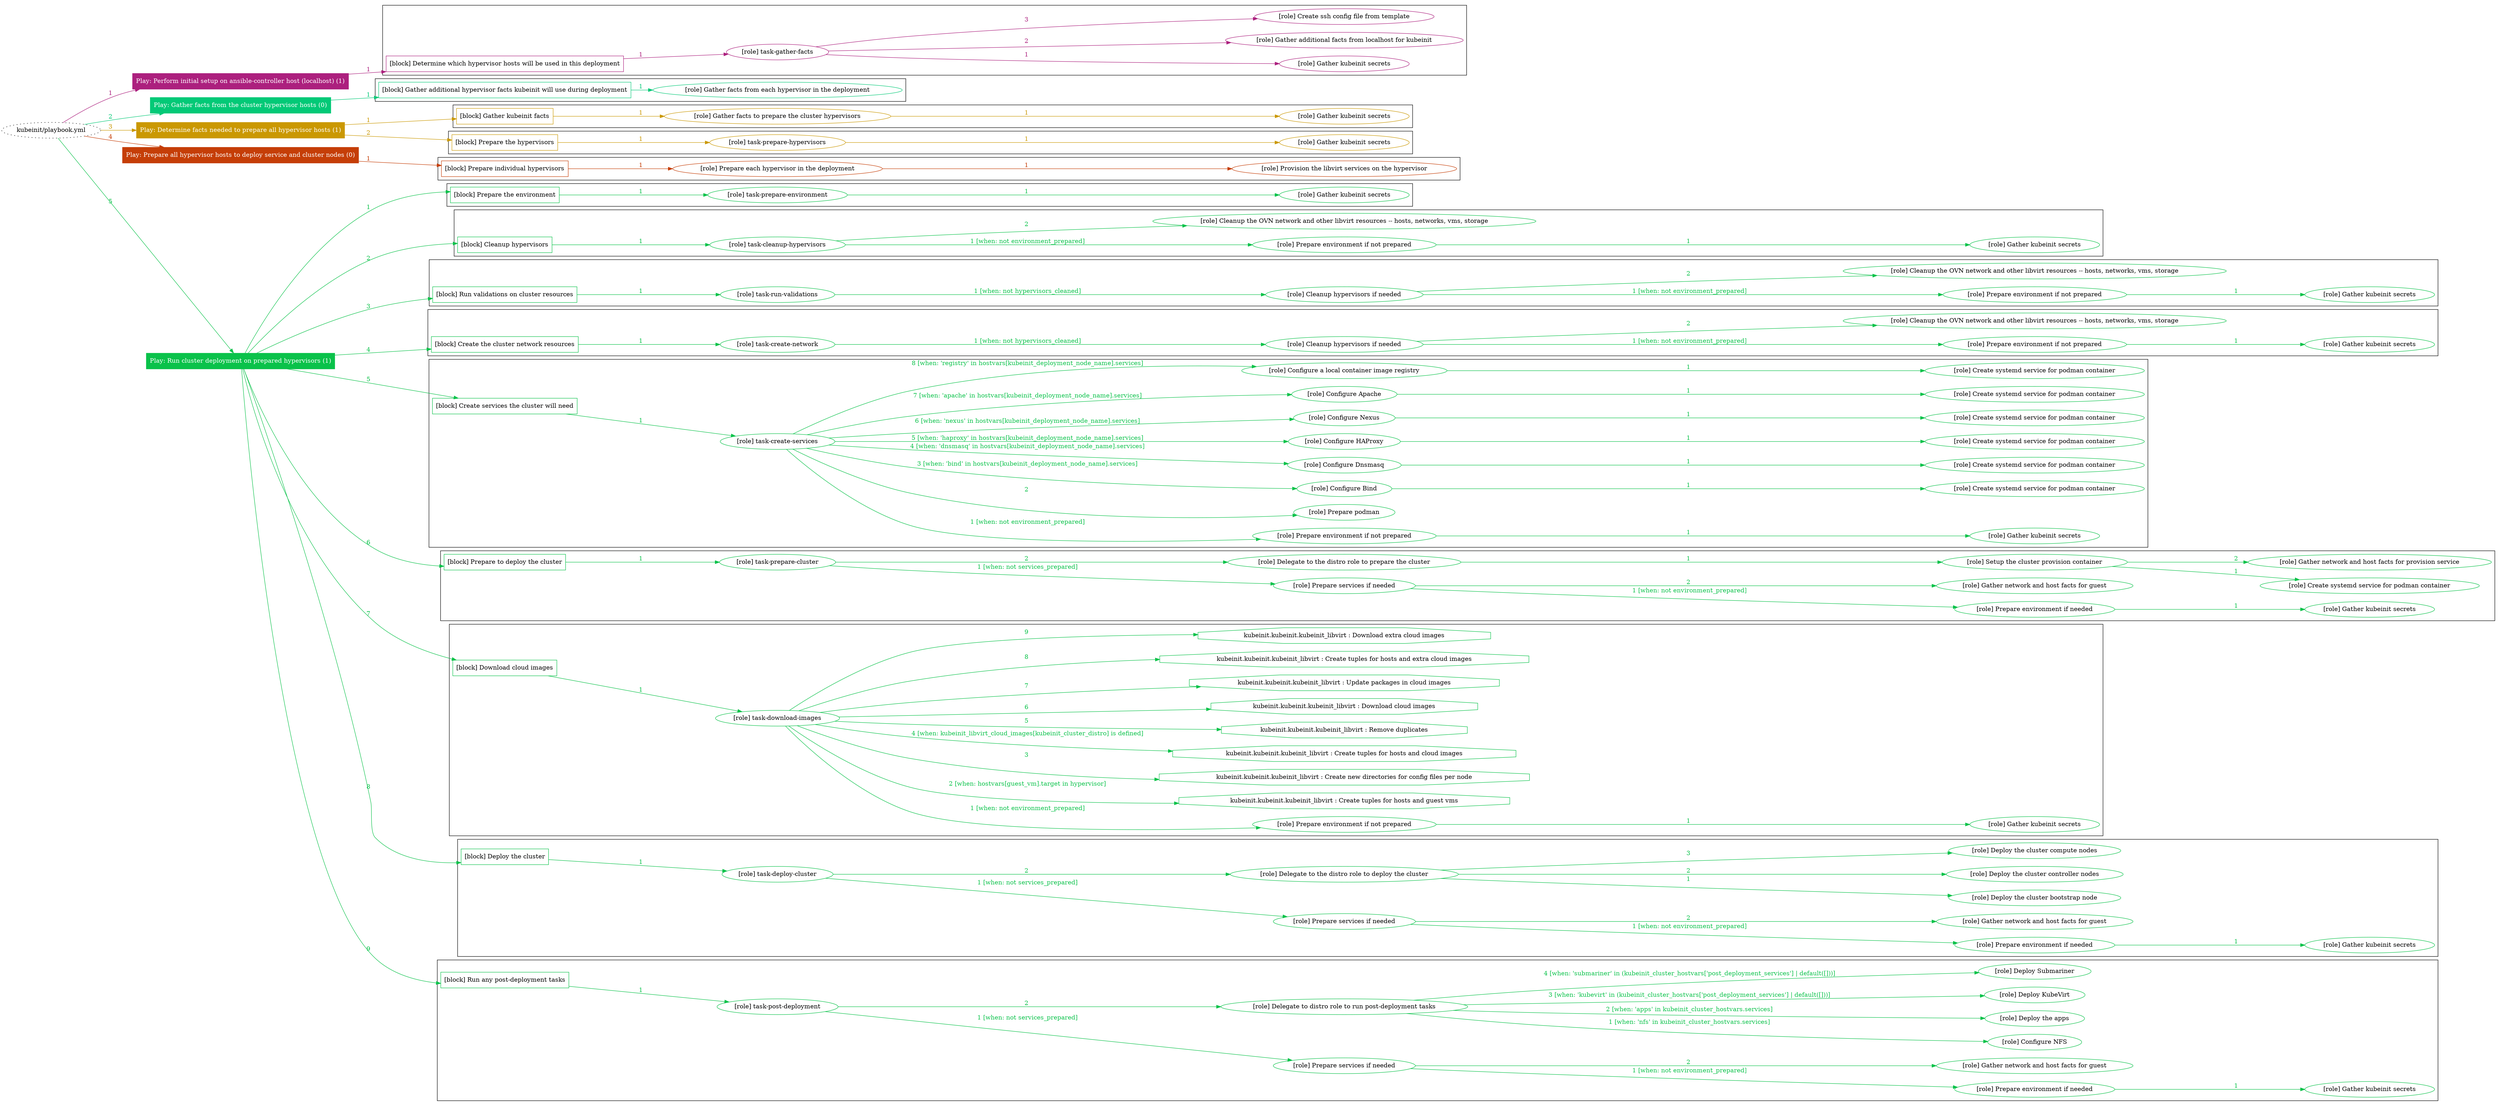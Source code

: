 digraph {
	graph [concentrate=true ordering=in rankdir=LR ratio=fill]
	edge [esep=5 sep=10]
	"kubeinit/playbook.yml" [URL="/home/runner/work/kubeinit/kubeinit/kubeinit/playbook.yml" id=playbook_42f712af style=dotted]
	"kubeinit/playbook.yml" -> play_21c0dd18 [label="1 " color="#ac207e" fontcolor="#ac207e" id=edge_759562ba labeltooltip="1 " tooltip="1 "]
	subgraph "Play: Perform initial setup on ansible-controller host (localhost) (1)" {
		play_21c0dd18 [label="Play: Perform initial setup on ansible-controller host (localhost) (1)" URL="/home/runner/work/kubeinit/kubeinit/kubeinit/playbook.yml" color="#ac207e" fontcolor="#ffffff" id=play_21c0dd18 shape=box style=filled tooltip=localhost]
		play_21c0dd18 -> block_4853e488 [label=1 color="#ac207e" fontcolor="#ac207e" id=edge_db858b7f labeltooltip=1 tooltip=1]
		subgraph cluster_block_4853e488 {
			block_4853e488 [label="[block] Determine which hypervisor hosts will be used in this deployment" URL="/home/runner/work/kubeinit/kubeinit/kubeinit/playbook.yml" color="#ac207e" id=block_4853e488 labeltooltip="Determine which hypervisor hosts will be used in this deployment" shape=box tooltip="Determine which hypervisor hosts will be used in this deployment"]
			block_4853e488 -> role_fa1b3f2d [label="1 " color="#ac207e" fontcolor="#ac207e" id=edge_349b005d labeltooltip="1 " tooltip="1 "]
			subgraph "task-gather-facts" {
				role_fa1b3f2d [label="[role] task-gather-facts" URL="/home/runner/work/kubeinit/kubeinit/kubeinit/playbook.yml" color="#ac207e" id=role_fa1b3f2d tooltip="task-gather-facts"]
				role_fa1b3f2d -> role_829e3603 [label="1 " color="#ac207e" fontcolor="#ac207e" id=edge_17b201d5 labeltooltip="1 " tooltip="1 "]
				subgraph "Gather kubeinit secrets" {
					role_829e3603 [label="[role] Gather kubeinit secrets" URL="/home/runner/.ansible/collections/ansible_collections/kubeinit/kubeinit/roles/kubeinit_prepare/tasks/build_hypervisors_group.yml" color="#ac207e" id=role_829e3603 tooltip="Gather kubeinit secrets"]
				}
				role_fa1b3f2d -> role_12471e79 [label="2 " color="#ac207e" fontcolor="#ac207e" id=edge_9171d8f9 labeltooltip="2 " tooltip="2 "]
				subgraph "Gather additional facts from localhost for kubeinit" {
					role_12471e79 [label="[role] Gather additional facts from localhost for kubeinit" URL="/home/runner/.ansible/collections/ansible_collections/kubeinit/kubeinit/roles/kubeinit_prepare/tasks/build_hypervisors_group.yml" color="#ac207e" id=role_12471e79 tooltip="Gather additional facts from localhost for kubeinit"]
				}
				role_fa1b3f2d -> role_99385780 [label="3 " color="#ac207e" fontcolor="#ac207e" id=edge_91d411a2 labeltooltip="3 " tooltip="3 "]
				subgraph "Create ssh config file from template" {
					role_99385780 [label="[role] Create ssh config file from template" URL="/home/runner/.ansible/collections/ansible_collections/kubeinit/kubeinit/roles/kubeinit_prepare/tasks/build_hypervisors_group.yml" color="#ac207e" id=role_99385780 tooltip="Create ssh config file from template"]
				}
			}
		}
	}
	"kubeinit/playbook.yml" -> play_824d6d95 [label="2 " color="#03c977" fontcolor="#03c977" id=edge_46677733 labeltooltip="2 " tooltip="2 "]
	subgraph "Play: Gather facts from the cluster hypervisor hosts (0)" {
		play_824d6d95 [label="Play: Gather facts from the cluster hypervisor hosts (0)" URL="/home/runner/work/kubeinit/kubeinit/kubeinit/playbook.yml" color="#03c977" fontcolor="#ffffff" id=play_824d6d95 shape=box style=filled tooltip="Play: Gather facts from the cluster hypervisor hosts (0)"]
		play_824d6d95 -> block_1149d471 [label=1 color="#03c977" fontcolor="#03c977" id=edge_309e00f0 labeltooltip=1 tooltip=1]
		subgraph cluster_block_1149d471 {
			block_1149d471 [label="[block] Gather additional hypervisor facts kubeinit will use during deployment" URL="/home/runner/work/kubeinit/kubeinit/kubeinit/playbook.yml" color="#03c977" id=block_1149d471 labeltooltip="Gather additional hypervisor facts kubeinit will use during deployment" shape=box tooltip="Gather additional hypervisor facts kubeinit will use during deployment"]
			block_1149d471 -> role_0ad140b2 [label="1 " color="#03c977" fontcolor="#03c977" id=edge_ab6d9d2c labeltooltip="1 " tooltip="1 "]
			subgraph "Gather facts from each hypervisor in the deployment" {
				role_0ad140b2 [label="[role] Gather facts from each hypervisor in the deployment" URL="/home/runner/work/kubeinit/kubeinit/kubeinit/playbook.yml" color="#03c977" id=role_0ad140b2 tooltip="Gather facts from each hypervisor in the deployment"]
			}
		}
	}
	"kubeinit/playbook.yml" -> play_c83640c8 [label="3 " color="#ca9802" fontcolor="#ca9802" id=edge_9ad9d097 labeltooltip="3 " tooltip="3 "]
	subgraph "Play: Determine facts needed to prepare all hypervisor hosts (1)" {
		play_c83640c8 [label="Play: Determine facts needed to prepare all hypervisor hosts (1)" URL="/home/runner/work/kubeinit/kubeinit/kubeinit/playbook.yml" color="#ca9802" fontcolor="#ffffff" id=play_c83640c8 shape=box style=filled tooltip=localhost]
		play_c83640c8 -> block_db632a43 [label=1 color="#ca9802" fontcolor="#ca9802" id=edge_f6a4b1ec labeltooltip=1 tooltip=1]
		subgraph cluster_block_db632a43 {
			block_db632a43 [label="[block] Gather kubeinit facts" URL="/home/runner/work/kubeinit/kubeinit/kubeinit/playbook.yml" color="#ca9802" id=block_db632a43 labeltooltip="Gather kubeinit facts" shape=box tooltip="Gather kubeinit facts"]
			block_db632a43 -> role_44676394 [label="1 " color="#ca9802" fontcolor="#ca9802" id=edge_4072bc8a labeltooltip="1 " tooltip="1 "]
			subgraph "Gather facts to prepare the cluster hypervisors" {
				role_44676394 [label="[role] Gather facts to prepare the cluster hypervisors" URL="/home/runner/work/kubeinit/kubeinit/kubeinit/playbook.yml" color="#ca9802" id=role_44676394 tooltip="Gather facts to prepare the cluster hypervisors"]
				role_44676394 -> role_8ccc47b4 [label="1 " color="#ca9802" fontcolor="#ca9802" id=edge_7c94b388 labeltooltip="1 " tooltip="1 "]
				subgraph "Gather kubeinit secrets" {
					role_8ccc47b4 [label="[role] Gather kubeinit secrets" URL="/home/runner/.ansible/collections/ansible_collections/kubeinit/kubeinit/roles/kubeinit_prepare/tasks/gather_kubeinit_facts.yml" color="#ca9802" id=role_8ccc47b4 tooltip="Gather kubeinit secrets"]
				}
			}
		}
		play_c83640c8 -> block_ff77b215 [label=2 color="#ca9802" fontcolor="#ca9802" id=edge_a2482bb4 labeltooltip=2 tooltip=2]
		subgraph cluster_block_ff77b215 {
			block_ff77b215 [label="[block] Prepare the hypervisors" URL="/home/runner/work/kubeinit/kubeinit/kubeinit/playbook.yml" color="#ca9802" id=block_ff77b215 labeltooltip="Prepare the hypervisors" shape=box tooltip="Prepare the hypervisors"]
			block_ff77b215 -> role_db64119c [label="1 " color="#ca9802" fontcolor="#ca9802" id=edge_c4915cbe labeltooltip="1 " tooltip="1 "]
			subgraph "task-prepare-hypervisors" {
				role_db64119c [label="[role] task-prepare-hypervisors" URL="/home/runner/work/kubeinit/kubeinit/kubeinit/playbook.yml" color="#ca9802" id=role_db64119c tooltip="task-prepare-hypervisors"]
				role_db64119c -> role_f5241168 [label="1 " color="#ca9802" fontcolor="#ca9802" id=edge_5d423db7 labeltooltip="1 " tooltip="1 "]
				subgraph "Gather kubeinit secrets" {
					role_f5241168 [label="[role] Gather kubeinit secrets" URL="/home/runner/.ansible/collections/ansible_collections/kubeinit/kubeinit/roles/kubeinit_prepare/tasks/gather_kubeinit_facts.yml" color="#ca9802" id=role_f5241168 tooltip="Gather kubeinit secrets"]
				}
			}
		}
	}
	"kubeinit/playbook.yml" -> play_72aa46c8 [label="4 " color="#c53e07" fontcolor="#c53e07" id=edge_e892a4b6 labeltooltip="4 " tooltip="4 "]
	subgraph "Play: Prepare all hypervisor hosts to deploy service and cluster nodes (0)" {
		play_72aa46c8 [label="Play: Prepare all hypervisor hosts to deploy service and cluster nodes (0)" URL="/home/runner/work/kubeinit/kubeinit/kubeinit/playbook.yml" color="#c53e07" fontcolor="#ffffff" id=play_72aa46c8 shape=box style=filled tooltip="Play: Prepare all hypervisor hosts to deploy service and cluster nodes (0)"]
		play_72aa46c8 -> block_8c5163f9 [label=1 color="#c53e07" fontcolor="#c53e07" id=edge_a622d081 labeltooltip=1 tooltip=1]
		subgraph cluster_block_8c5163f9 {
			block_8c5163f9 [label="[block] Prepare individual hypervisors" URL="/home/runner/work/kubeinit/kubeinit/kubeinit/playbook.yml" color="#c53e07" id=block_8c5163f9 labeltooltip="Prepare individual hypervisors" shape=box tooltip="Prepare individual hypervisors"]
			block_8c5163f9 -> role_8b414b7b [label="1 " color="#c53e07" fontcolor="#c53e07" id=edge_1e972c34 labeltooltip="1 " tooltip="1 "]
			subgraph "Prepare each hypervisor in the deployment" {
				role_8b414b7b [label="[role] Prepare each hypervisor in the deployment" URL="/home/runner/work/kubeinit/kubeinit/kubeinit/playbook.yml" color="#c53e07" id=role_8b414b7b tooltip="Prepare each hypervisor in the deployment"]
				role_8b414b7b -> role_8afb2c53 [label="1 " color="#c53e07" fontcolor="#c53e07" id=edge_675f1b12 labeltooltip="1 " tooltip="1 "]
				subgraph "Provision the libvirt services on the hypervisor" {
					role_8afb2c53 [label="[role] Provision the libvirt services on the hypervisor" URL="/home/runner/.ansible/collections/ansible_collections/kubeinit/kubeinit/roles/kubeinit_prepare/tasks/prepare_hypervisor.yml" color="#c53e07" id=role_8afb2c53 tooltip="Provision the libvirt services on the hypervisor"]
				}
			}
		}
	}
	"kubeinit/playbook.yml" -> play_5ff2d750 [label="5 " color="#0ac24a" fontcolor="#0ac24a" id=edge_808a8661 labeltooltip="5 " tooltip="5 "]
	subgraph "Play: Run cluster deployment on prepared hypervisors (1)" {
		play_5ff2d750 [label="Play: Run cluster deployment on prepared hypervisors (1)" URL="/home/runner/work/kubeinit/kubeinit/kubeinit/playbook.yml" color="#0ac24a" fontcolor="#ffffff" id=play_5ff2d750 shape=box style=filled tooltip=localhost]
		play_5ff2d750 -> block_d38d2100 [label=1 color="#0ac24a" fontcolor="#0ac24a" id=edge_1cc95e9b labeltooltip=1 tooltip=1]
		subgraph cluster_block_d38d2100 {
			block_d38d2100 [label="[block] Prepare the environment" URL="/home/runner/work/kubeinit/kubeinit/kubeinit/playbook.yml" color="#0ac24a" id=block_d38d2100 labeltooltip="Prepare the environment" shape=box tooltip="Prepare the environment"]
			block_d38d2100 -> role_7bc8d82c [label="1 " color="#0ac24a" fontcolor="#0ac24a" id=edge_60848f92 labeltooltip="1 " tooltip="1 "]
			subgraph "task-prepare-environment" {
				role_7bc8d82c [label="[role] task-prepare-environment" URL="/home/runner/work/kubeinit/kubeinit/kubeinit/playbook.yml" color="#0ac24a" id=role_7bc8d82c tooltip="task-prepare-environment"]
				role_7bc8d82c -> role_99f03cc8 [label="1 " color="#0ac24a" fontcolor="#0ac24a" id=edge_ca6d8381 labeltooltip="1 " tooltip="1 "]
				subgraph "Gather kubeinit secrets" {
					role_99f03cc8 [label="[role] Gather kubeinit secrets" URL="/home/runner/.ansible/collections/ansible_collections/kubeinit/kubeinit/roles/kubeinit_prepare/tasks/gather_kubeinit_facts.yml" color="#0ac24a" id=role_99f03cc8 tooltip="Gather kubeinit secrets"]
				}
			}
		}
		play_5ff2d750 -> block_809cbd9f [label=2 color="#0ac24a" fontcolor="#0ac24a" id=edge_88d0941a labeltooltip=2 tooltip=2]
		subgraph cluster_block_809cbd9f {
			block_809cbd9f [label="[block] Cleanup hypervisors" URL="/home/runner/work/kubeinit/kubeinit/kubeinit/playbook.yml" color="#0ac24a" id=block_809cbd9f labeltooltip="Cleanup hypervisors" shape=box tooltip="Cleanup hypervisors"]
			block_809cbd9f -> role_0018d057 [label="1 " color="#0ac24a" fontcolor="#0ac24a" id=edge_f305513e labeltooltip="1 " tooltip="1 "]
			subgraph "task-cleanup-hypervisors" {
				role_0018d057 [label="[role] task-cleanup-hypervisors" URL="/home/runner/work/kubeinit/kubeinit/kubeinit/playbook.yml" color="#0ac24a" id=role_0018d057 tooltip="task-cleanup-hypervisors"]
				role_0018d057 -> role_ce1de1f1 [label="1 [when: not environment_prepared]" color="#0ac24a" fontcolor="#0ac24a" id=edge_42f2a368 labeltooltip="1 [when: not environment_prepared]" tooltip="1 [when: not environment_prepared]"]
				subgraph "Prepare environment if not prepared" {
					role_ce1de1f1 [label="[role] Prepare environment if not prepared" URL="/home/runner/.ansible/collections/ansible_collections/kubeinit/kubeinit/roles/kubeinit_prepare/tasks/cleanup_hypervisors.yml" color="#0ac24a" id=role_ce1de1f1 tooltip="Prepare environment if not prepared"]
					role_ce1de1f1 -> role_387714c1 [label="1 " color="#0ac24a" fontcolor="#0ac24a" id=edge_f625aba3 labeltooltip="1 " tooltip="1 "]
					subgraph "Gather kubeinit secrets" {
						role_387714c1 [label="[role] Gather kubeinit secrets" URL="/home/runner/.ansible/collections/ansible_collections/kubeinit/kubeinit/roles/kubeinit_prepare/tasks/gather_kubeinit_facts.yml" color="#0ac24a" id=role_387714c1 tooltip="Gather kubeinit secrets"]
					}
				}
				role_0018d057 -> role_dbd60be4 [label="2 " color="#0ac24a" fontcolor="#0ac24a" id=edge_a631e19f labeltooltip="2 " tooltip="2 "]
				subgraph "Cleanup the OVN network and other libvirt resources -- hosts, networks, vms, storage" {
					role_dbd60be4 [label="[role] Cleanup the OVN network and other libvirt resources -- hosts, networks, vms, storage" URL="/home/runner/.ansible/collections/ansible_collections/kubeinit/kubeinit/roles/kubeinit_prepare/tasks/cleanup_hypervisors.yml" color="#0ac24a" id=role_dbd60be4 tooltip="Cleanup the OVN network and other libvirt resources -- hosts, networks, vms, storage"]
				}
			}
		}
		play_5ff2d750 -> block_c297a7c9 [label=3 color="#0ac24a" fontcolor="#0ac24a" id=edge_f4d7f605 labeltooltip=3 tooltip=3]
		subgraph cluster_block_c297a7c9 {
			block_c297a7c9 [label="[block] Run validations on cluster resources" URL="/home/runner/work/kubeinit/kubeinit/kubeinit/playbook.yml" color="#0ac24a" id=block_c297a7c9 labeltooltip="Run validations on cluster resources" shape=box tooltip="Run validations on cluster resources"]
			block_c297a7c9 -> role_67bb4da7 [label="1 " color="#0ac24a" fontcolor="#0ac24a" id=edge_7d5885fe labeltooltip="1 " tooltip="1 "]
			subgraph "task-run-validations" {
				role_67bb4da7 [label="[role] task-run-validations" URL="/home/runner/work/kubeinit/kubeinit/kubeinit/playbook.yml" color="#0ac24a" id=role_67bb4da7 tooltip="task-run-validations"]
				role_67bb4da7 -> role_68645c6c [label="1 [when: not hypervisors_cleaned]" color="#0ac24a" fontcolor="#0ac24a" id=edge_68e50823 labeltooltip="1 [when: not hypervisors_cleaned]" tooltip="1 [when: not hypervisors_cleaned]"]
				subgraph "Cleanup hypervisors if needed" {
					role_68645c6c [label="[role] Cleanup hypervisors if needed" URL="/home/runner/.ansible/collections/ansible_collections/kubeinit/kubeinit/roles/kubeinit_validations/tasks/main.yml" color="#0ac24a" id=role_68645c6c tooltip="Cleanup hypervisors if needed"]
					role_68645c6c -> role_5e3a32f1 [label="1 [when: not environment_prepared]" color="#0ac24a" fontcolor="#0ac24a" id=edge_103eb7ac labeltooltip="1 [when: not environment_prepared]" tooltip="1 [when: not environment_prepared]"]
					subgraph "Prepare environment if not prepared" {
						role_5e3a32f1 [label="[role] Prepare environment if not prepared" URL="/home/runner/.ansible/collections/ansible_collections/kubeinit/kubeinit/roles/kubeinit_prepare/tasks/cleanup_hypervisors.yml" color="#0ac24a" id=role_5e3a32f1 tooltip="Prepare environment if not prepared"]
						role_5e3a32f1 -> role_6ea600d8 [label="1 " color="#0ac24a" fontcolor="#0ac24a" id=edge_02396688 labeltooltip="1 " tooltip="1 "]
						subgraph "Gather kubeinit secrets" {
							role_6ea600d8 [label="[role] Gather kubeinit secrets" URL="/home/runner/.ansible/collections/ansible_collections/kubeinit/kubeinit/roles/kubeinit_prepare/tasks/gather_kubeinit_facts.yml" color="#0ac24a" id=role_6ea600d8 tooltip="Gather kubeinit secrets"]
						}
					}
					role_68645c6c -> role_eab553e6 [label="2 " color="#0ac24a" fontcolor="#0ac24a" id=edge_2d4be039 labeltooltip="2 " tooltip="2 "]
					subgraph "Cleanup the OVN network and other libvirt resources -- hosts, networks, vms, storage" {
						role_eab553e6 [label="[role] Cleanup the OVN network and other libvirt resources -- hosts, networks, vms, storage" URL="/home/runner/.ansible/collections/ansible_collections/kubeinit/kubeinit/roles/kubeinit_prepare/tasks/cleanup_hypervisors.yml" color="#0ac24a" id=role_eab553e6 tooltip="Cleanup the OVN network and other libvirt resources -- hosts, networks, vms, storage"]
					}
				}
			}
		}
		play_5ff2d750 -> block_eedb12d5 [label=4 color="#0ac24a" fontcolor="#0ac24a" id=edge_5c4d8a46 labeltooltip=4 tooltip=4]
		subgraph cluster_block_eedb12d5 {
			block_eedb12d5 [label="[block] Create the cluster network resources" URL="/home/runner/work/kubeinit/kubeinit/kubeinit/playbook.yml" color="#0ac24a" id=block_eedb12d5 labeltooltip="Create the cluster network resources" shape=box tooltip="Create the cluster network resources"]
			block_eedb12d5 -> role_bef23989 [label="1 " color="#0ac24a" fontcolor="#0ac24a" id=edge_316829b2 labeltooltip="1 " tooltip="1 "]
			subgraph "task-create-network" {
				role_bef23989 [label="[role] task-create-network" URL="/home/runner/work/kubeinit/kubeinit/kubeinit/playbook.yml" color="#0ac24a" id=role_bef23989 tooltip="task-create-network"]
				role_bef23989 -> role_fa9102e7 [label="1 [when: not hypervisors_cleaned]" color="#0ac24a" fontcolor="#0ac24a" id=edge_8e06e78e labeltooltip="1 [when: not hypervisors_cleaned]" tooltip="1 [when: not hypervisors_cleaned]"]
				subgraph "Cleanup hypervisors if needed" {
					role_fa9102e7 [label="[role] Cleanup hypervisors if needed" URL="/home/runner/.ansible/collections/ansible_collections/kubeinit/kubeinit/roles/kubeinit_libvirt/tasks/create_network.yml" color="#0ac24a" id=role_fa9102e7 tooltip="Cleanup hypervisors if needed"]
					role_fa9102e7 -> role_a496fafd [label="1 [when: not environment_prepared]" color="#0ac24a" fontcolor="#0ac24a" id=edge_f32620b1 labeltooltip="1 [when: not environment_prepared]" tooltip="1 [when: not environment_prepared]"]
					subgraph "Prepare environment if not prepared" {
						role_a496fafd [label="[role] Prepare environment if not prepared" URL="/home/runner/.ansible/collections/ansible_collections/kubeinit/kubeinit/roles/kubeinit_prepare/tasks/cleanup_hypervisors.yml" color="#0ac24a" id=role_a496fafd tooltip="Prepare environment if not prepared"]
						role_a496fafd -> role_ba305eeb [label="1 " color="#0ac24a" fontcolor="#0ac24a" id=edge_99fb7014 labeltooltip="1 " tooltip="1 "]
						subgraph "Gather kubeinit secrets" {
							role_ba305eeb [label="[role] Gather kubeinit secrets" URL="/home/runner/.ansible/collections/ansible_collections/kubeinit/kubeinit/roles/kubeinit_prepare/tasks/gather_kubeinit_facts.yml" color="#0ac24a" id=role_ba305eeb tooltip="Gather kubeinit secrets"]
						}
					}
					role_fa9102e7 -> role_3324347c [label="2 " color="#0ac24a" fontcolor="#0ac24a" id=edge_70dad13e labeltooltip="2 " tooltip="2 "]
					subgraph "Cleanup the OVN network and other libvirt resources -- hosts, networks, vms, storage" {
						role_3324347c [label="[role] Cleanup the OVN network and other libvirt resources -- hosts, networks, vms, storage" URL="/home/runner/.ansible/collections/ansible_collections/kubeinit/kubeinit/roles/kubeinit_prepare/tasks/cleanup_hypervisors.yml" color="#0ac24a" id=role_3324347c tooltip="Cleanup the OVN network and other libvirt resources -- hosts, networks, vms, storage"]
					}
				}
			}
		}
		play_5ff2d750 -> block_4e622bd8 [label=5 color="#0ac24a" fontcolor="#0ac24a" id=edge_4e2b911a labeltooltip=5 tooltip=5]
		subgraph cluster_block_4e622bd8 {
			block_4e622bd8 [label="[block] Create services the cluster will need" URL="/home/runner/work/kubeinit/kubeinit/kubeinit/playbook.yml" color="#0ac24a" id=block_4e622bd8 labeltooltip="Create services the cluster will need" shape=box tooltip="Create services the cluster will need"]
			block_4e622bd8 -> role_148c7bc2 [label="1 " color="#0ac24a" fontcolor="#0ac24a" id=edge_588d3ece labeltooltip="1 " tooltip="1 "]
			subgraph "task-create-services" {
				role_148c7bc2 [label="[role] task-create-services" URL="/home/runner/work/kubeinit/kubeinit/kubeinit/playbook.yml" color="#0ac24a" id=role_148c7bc2 tooltip="task-create-services"]
				role_148c7bc2 -> role_95bbab2b [label="1 [when: not environment_prepared]" color="#0ac24a" fontcolor="#0ac24a" id=edge_3bb32f6f labeltooltip="1 [when: not environment_prepared]" tooltip="1 [when: not environment_prepared]"]
				subgraph "Prepare environment if not prepared" {
					role_95bbab2b [label="[role] Prepare environment if not prepared" URL="/home/runner/.ansible/collections/ansible_collections/kubeinit/kubeinit/roles/kubeinit_services/tasks/main.yml" color="#0ac24a" id=role_95bbab2b tooltip="Prepare environment if not prepared"]
					role_95bbab2b -> role_a2664e4f [label="1 " color="#0ac24a" fontcolor="#0ac24a" id=edge_52970738 labeltooltip="1 " tooltip="1 "]
					subgraph "Gather kubeinit secrets" {
						role_a2664e4f [label="[role] Gather kubeinit secrets" URL="/home/runner/.ansible/collections/ansible_collections/kubeinit/kubeinit/roles/kubeinit_prepare/tasks/gather_kubeinit_facts.yml" color="#0ac24a" id=role_a2664e4f tooltip="Gather kubeinit secrets"]
					}
				}
				role_148c7bc2 -> role_65b4b732 [label="2 " color="#0ac24a" fontcolor="#0ac24a" id=edge_90e5e4aa labeltooltip="2 " tooltip="2 "]
				subgraph "Prepare podman" {
					role_65b4b732 [label="[role] Prepare podman" URL="/home/runner/.ansible/collections/ansible_collections/kubeinit/kubeinit/roles/kubeinit_services/tasks/00_create_service_pod.yml" color="#0ac24a" id=role_65b4b732 tooltip="Prepare podman"]
				}
				role_148c7bc2 -> role_60466a7f [label="3 [when: 'bind' in hostvars[kubeinit_deployment_node_name].services]" color="#0ac24a" fontcolor="#0ac24a" id=edge_8b4a0ce9 labeltooltip="3 [when: 'bind' in hostvars[kubeinit_deployment_node_name].services]" tooltip="3 [when: 'bind' in hostvars[kubeinit_deployment_node_name].services]"]
				subgraph "Configure Bind" {
					role_60466a7f [label="[role] Configure Bind" URL="/home/runner/.ansible/collections/ansible_collections/kubeinit/kubeinit/roles/kubeinit_services/tasks/start_services_containers.yml" color="#0ac24a" id=role_60466a7f tooltip="Configure Bind"]
					role_60466a7f -> role_7a2776f2 [label="1 " color="#0ac24a" fontcolor="#0ac24a" id=edge_497e178b labeltooltip="1 " tooltip="1 "]
					subgraph "Create systemd service for podman container" {
						role_7a2776f2 [label="[role] Create systemd service for podman container" URL="/home/runner/.ansible/collections/ansible_collections/kubeinit/kubeinit/roles/kubeinit_bind/tasks/main.yml" color="#0ac24a" id=role_7a2776f2 tooltip="Create systemd service for podman container"]
					}
				}
				role_148c7bc2 -> role_da9c29b5 [label="4 [when: 'dnsmasq' in hostvars[kubeinit_deployment_node_name].services]" color="#0ac24a" fontcolor="#0ac24a" id=edge_73bef43b labeltooltip="4 [when: 'dnsmasq' in hostvars[kubeinit_deployment_node_name].services]" tooltip="4 [when: 'dnsmasq' in hostvars[kubeinit_deployment_node_name].services]"]
				subgraph "Configure Dnsmasq" {
					role_da9c29b5 [label="[role] Configure Dnsmasq" URL="/home/runner/.ansible/collections/ansible_collections/kubeinit/kubeinit/roles/kubeinit_services/tasks/start_services_containers.yml" color="#0ac24a" id=role_da9c29b5 tooltip="Configure Dnsmasq"]
					role_da9c29b5 -> role_fb325ebe [label="1 " color="#0ac24a" fontcolor="#0ac24a" id=edge_d43dad98 labeltooltip="1 " tooltip="1 "]
					subgraph "Create systemd service for podman container" {
						role_fb325ebe [label="[role] Create systemd service for podman container" URL="/home/runner/.ansible/collections/ansible_collections/kubeinit/kubeinit/roles/kubeinit_dnsmasq/tasks/main.yml" color="#0ac24a" id=role_fb325ebe tooltip="Create systemd service for podman container"]
					}
				}
				role_148c7bc2 -> role_6c188e80 [label="5 [when: 'haproxy' in hostvars[kubeinit_deployment_node_name].services]" color="#0ac24a" fontcolor="#0ac24a" id=edge_376504e0 labeltooltip="5 [when: 'haproxy' in hostvars[kubeinit_deployment_node_name].services]" tooltip="5 [when: 'haproxy' in hostvars[kubeinit_deployment_node_name].services]"]
				subgraph "Configure HAProxy" {
					role_6c188e80 [label="[role] Configure HAProxy" URL="/home/runner/.ansible/collections/ansible_collections/kubeinit/kubeinit/roles/kubeinit_services/tasks/start_services_containers.yml" color="#0ac24a" id=role_6c188e80 tooltip="Configure HAProxy"]
					role_6c188e80 -> role_5338f3cb [label="1 " color="#0ac24a" fontcolor="#0ac24a" id=edge_0ff158a3 labeltooltip="1 " tooltip="1 "]
					subgraph "Create systemd service for podman container" {
						role_5338f3cb [label="[role] Create systemd service for podman container" URL="/home/runner/.ansible/collections/ansible_collections/kubeinit/kubeinit/roles/kubeinit_haproxy/tasks/main.yml" color="#0ac24a" id=role_5338f3cb tooltip="Create systemd service for podman container"]
					}
				}
				role_148c7bc2 -> role_31b7cfd4 [label="6 [when: 'nexus' in hostvars[kubeinit_deployment_node_name].services]" color="#0ac24a" fontcolor="#0ac24a" id=edge_09b1324f labeltooltip="6 [when: 'nexus' in hostvars[kubeinit_deployment_node_name].services]" tooltip="6 [when: 'nexus' in hostvars[kubeinit_deployment_node_name].services]"]
				subgraph "Configure Nexus" {
					role_31b7cfd4 [label="[role] Configure Nexus" URL="/home/runner/.ansible/collections/ansible_collections/kubeinit/kubeinit/roles/kubeinit_services/tasks/start_services_containers.yml" color="#0ac24a" id=role_31b7cfd4 tooltip="Configure Nexus"]
					role_31b7cfd4 -> role_b783f357 [label="1 " color="#0ac24a" fontcolor="#0ac24a" id=edge_570e2ac2 labeltooltip="1 " tooltip="1 "]
					subgraph "Create systemd service for podman container" {
						role_b783f357 [label="[role] Create systemd service for podman container" URL="/home/runner/.ansible/collections/ansible_collections/kubeinit/kubeinit/roles/kubeinit_nexus/tasks/main.yml" color="#0ac24a" id=role_b783f357 tooltip="Create systemd service for podman container"]
					}
				}
				role_148c7bc2 -> role_cb259638 [label="7 [when: 'apache' in hostvars[kubeinit_deployment_node_name].services]" color="#0ac24a" fontcolor="#0ac24a" id=edge_e0738f73 labeltooltip="7 [when: 'apache' in hostvars[kubeinit_deployment_node_name].services]" tooltip="7 [when: 'apache' in hostvars[kubeinit_deployment_node_name].services]"]
				subgraph "Configure Apache" {
					role_cb259638 [label="[role] Configure Apache" URL="/home/runner/.ansible/collections/ansible_collections/kubeinit/kubeinit/roles/kubeinit_services/tasks/start_services_containers.yml" color="#0ac24a" id=role_cb259638 tooltip="Configure Apache"]
					role_cb259638 -> role_40991587 [label="1 " color="#0ac24a" fontcolor="#0ac24a" id=edge_58fb5453 labeltooltip="1 " tooltip="1 "]
					subgraph "Create systemd service for podman container" {
						role_40991587 [label="[role] Create systemd service for podman container" URL="/home/runner/.ansible/collections/ansible_collections/kubeinit/kubeinit/roles/kubeinit_apache/tasks/main.yml" color="#0ac24a" id=role_40991587 tooltip="Create systemd service for podman container"]
					}
				}
				role_148c7bc2 -> role_f7113dac [label="8 [when: 'registry' in hostvars[kubeinit_deployment_node_name].services]" color="#0ac24a" fontcolor="#0ac24a" id=edge_05f124bc labeltooltip="8 [when: 'registry' in hostvars[kubeinit_deployment_node_name].services]" tooltip="8 [when: 'registry' in hostvars[kubeinit_deployment_node_name].services]"]
				subgraph "Configure a local container image registry" {
					role_f7113dac [label="[role] Configure a local container image registry" URL="/home/runner/.ansible/collections/ansible_collections/kubeinit/kubeinit/roles/kubeinit_services/tasks/start_services_containers.yml" color="#0ac24a" id=role_f7113dac tooltip="Configure a local container image registry"]
					role_f7113dac -> role_6e64afd1 [label="1 " color="#0ac24a" fontcolor="#0ac24a" id=edge_40335a27 labeltooltip="1 " tooltip="1 "]
					subgraph "Create systemd service for podman container" {
						role_6e64afd1 [label="[role] Create systemd service for podman container" URL="/home/runner/.ansible/collections/ansible_collections/kubeinit/kubeinit/roles/kubeinit_registry/tasks/main.yml" color="#0ac24a" id=role_6e64afd1 tooltip="Create systemd service for podman container"]
					}
				}
			}
		}
		play_5ff2d750 -> block_58dfa2ad [label=6 color="#0ac24a" fontcolor="#0ac24a" id=edge_bbb2f141 labeltooltip=6 tooltip=6]
		subgraph cluster_block_58dfa2ad {
			block_58dfa2ad [label="[block] Prepare to deploy the cluster" URL="/home/runner/work/kubeinit/kubeinit/kubeinit/playbook.yml" color="#0ac24a" id=block_58dfa2ad labeltooltip="Prepare to deploy the cluster" shape=box tooltip="Prepare to deploy the cluster"]
			block_58dfa2ad -> role_e235d27e [label="1 " color="#0ac24a" fontcolor="#0ac24a" id=edge_2e1ee407 labeltooltip="1 " tooltip="1 "]
			subgraph "task-prepare-cluster" {
				role_e235d27e [label="[role] task-prepare-cluster" URL="/home/runner/work/kubeinit/kubeinit/kubeinit/playbook.yml" color="#0ac24a" id=role_e235d27e tooltip="task-prepare-cluster"]
				role_e235d27e -> role_cb6772a4 [label="1 [when: not services_prepared]" color="#0ac24a" fontcolor="#0ac24a" id=edge_8f04e073 labeltooltip="1 [when: not services_prepared]" tooltip="1 [when: not services_prepared]"]
				subgraph "Prepare services if needed" {
					role_cb6772a4 [label="[role] Prepare services if needed" URL="/home/runner/.ansible/collections/ansible_collections/kubeinit/kubeinit/roles/kubeinit_prepare/tasks/prepare_cluster.yml" color="#0ac24a" id=role_cb6772a4 tooltip="Prepare services if needed"]
					role_cb6772a4 -> role_68901bfd [label="1 [when: not environment_prepared]" color="#0ac24a" fontcolor="#0ac24a" id=edge_07dcb0a4 labeltooltip="1 [when: not environment_prepared]" tooltip="1 [when: not environment_prepared]"]
					subgraph "Prepare environment if needed" {
						role_68901bfd [label="[role] Prepare environment if needed" URL="/home/runner/.ansible/collections/ansible_collections/kubeinit/kubeinit/roles/kubeinit_services/tasks/prepare_services.yml" color="#0ac24a" id=role_68901bfd tooltip="Prepare environment if needed"]
						role_68901bfd -> role_93b9b18d [label="1 " color="#0ac24a" fontcolor="#0ac24a" id=edge_59279155 labeltooltip="1 " tooltip="1 "]
						subgraph "Gather kubeinit secrets" {
							role_93b9b18d [label="[role] Gather kubeinit secrets" URL="/home/runner/.ansible/collections/ansible_collections/kubeinit/kubeinit/roles/kubeinit_prepare/tasks/gather_kubeinit_facts.yml" color="#0ac24a" id=role_93b9b18d tooltip="Gather kubeinit secrets"]
						}
					}
					role_cb6772a4 -> role_ea32b8d7 [label="2 " color="#0ac24a" fontcolor="#0ac24a" id=edge_de588cf2 labeltooltip="2 " tooltip="2 "]
					subgraph "Gather network and host facts for guest" {
						role_ea32b8d7 [label="[role] Gather network and host facts for guest" URL="/home/runner/.ansible/collections/ansible_collections/kubeinit/kubeinit/roles/kubeinit_services/tasks/prepare_services.yml" color="#0ac24a" id=role_ea32b8d7 tooltip="Gather network and host facts for guest"]
					}
				}
				role_e235d27e -> role_c317ae08 [label="2 " color="#0ac24a" fontcolor="#0ac24a" id=edge_b621170c labeltooltip="2 " tooltip="2 "]
				subgraph "Delegate to the distro role to prepare the cluster" {
					role_c317ae08 [label="[role] Delegate to the distro role to prepare the cluster" URL="/home/runner/.ansible/collections/ansible_collections/kubeinit/kubeinit/roles/kubeinit_prepare/tasks/prepare_cluster.yml" color="#0ac24a" id=role_c317ae08 tooltip="Delegate to the distro role to prepare the cluster"]
					role_c317ae08 -> role_9cb8c0e4 [label="1 " color="#0ac24a" fontcolor="#0ac24a" id=edge_d755ea6e labeltooltip="1 " tooltip="1 "]
					subgraph "Setup the cluster provision container" {
						role_9cb8c0e4 [label="[role] Setup the cluster provision container" URL="/home/runner/.ansible/collections/ansible_collections/kubeinit/kubeinit/roles/kubeinit_okd/tasks/prepare_cluster.yml" color="#0ac24a" id=role_9cb8c0e4 tooltip="Setup the cluster provision container"]
						role_9cb8c0e4 -> role_425cb90c [label="1 " color="#0ac24a" fontcolor="#0ac24a" id=edge_6be6b8a2 labeltooltip="1 " tooltip="1 "]
						subgraph "Create systemd service for podman container" {
							role_425cb90c [label="[role] Create systemd service for podman container" URL="/home/runner/.ansible/collections/ansible_collections/kubeinit/kubeinit/roles/kubeinit_services/tasks/create_provision_container.yml" color="#0ac24a" id=role_425cb90c tooltip="Create systemd service for podman container"]
						}
						role_9cb8c0e4 -> role_22d9c589 [label="2 " color="#0ac24a" fontcolor="#0ac24a" id=edge_68da96e1 labeltooltip="2 " tooltip="2 "]
						subgraph "Gather network and host facts for provision service" {
							role_22d9c589 [label="[role] Gather network and host facts for provision service" URL="/home/runner/.ansible/collections/ansible_collections/kubeinit/kubeinit/roles/kubeinit_services/tasks/create_provision_container.yml" color="#0ac24a" id=role_22d9c589 tooltip="Gather network and host facts for provision service"]
						}
					}
				}
			}
		}
		play_5ff2d750 -> block_cd039a13 [label=7 color="#0ac24a" fontcolor="#0ac24a" id=edge_3d8c6c8e labeltooltip=7 tooltip=7]
		subgraph cluster_block_cd039a13 {
			block_cd039a13 [label="[block] Download cloud images" URL="/home/runner/work/kubeinit/kubeinit/kubeinit/playbook.yml" color="#0ac24a" id=block_cd039a13 labeltooltip="Download cloud images" shape=box tooltip="Download cloud images"]
			block_cd039a13 -> role_94c2dd71 [label="1 " color="#0ac24a" fontcolor="#0ac24a" id=edge_f41a1cfa labeltooltip="1 " tooltip="1 "]
			subgraph "task-download-images" {
				role_94c2dd71 [label="[role] task-download-images" URL="/home/runner/work/kubeinit/kubeinit/kubeinit/playbook.yml" color="#0ac24a" id=role_94c2dd71 tooltip="task-download-images"]
				role_94c2dd71 -> role_54c038df [label="1 [when: not environment_prepared]" color="#0ac24a" fontcolor="#0ac24a" id=edge_9ee8a090 labeltooltip="1 [when: not environment_prepared]" tooltip="1 [when: not environment_prepared]"]
				subgraph "Prepare environment if not prepared" {
					role_54c038df [label="[role] Prepare environment if not prepared" URL="/home/runner/.ansible/collections/ansible_collections/kubeinit/kubeinit/roles/kubeinit_libvirt/tasks/download_cloud_images.yml" color="#0ac24a" id=role_54c038df tooltip="Prepare environment if not prepared"]
					role_54c038df -> role_866972a7 [label="1 " color="#0ac24a" fontcolor="#0ac24a" id=edge_419b615a labeltooltip="1 " tooltip="1 "]
					subgraph "Gather kubeinit secrets" {
						role_866972a7 [label="[role] Gather kubeinit secrets" URL="/home/runner/.ansible/collections/ansible_collections/kubeinit/kubeinit/roles/kubeinit_prepare/tasks/gather_kubeinit_facts.yml" color="#0ac24a" id=role_866972a7 tooltip="Gather kubeinit secrets"]
					}
				}
				task_12e54f6b [label="kubeinit.kubeinit.kubeinit_libvirt : Create tuples for hosts and guest vms" URL="/home/runner/.ansible/collections/ansible_collections/kubeinit/kubeinit/roles/kubeinit_libvirt/tasks/download_cloud_images.yml" color="#0ac24a" id=task_12e54f6b shape=octagon tooltip="kubeinit.kubeinit.kubeinit_libvirt : Create tuples for hosts and guest vms"]
				role_94c2dd71 -> task_12e54f6b [label="2 [when: hostvars[guest_vm].target in hypervisor]" color="#0ac24a" fontcolor="#0ac24a" id=edge_957aec6e labeltooltip="2 [when: hostvars[guest_vm].target in hypervisor]" tooltip="2 [when: hostvars[guest_vm].target in hypervisor]"]
				task_d8881b3f [label="kubeinit.kubeinit.kubeinit_libvirt : Create new directories for config files per node" URL="/home/runner/.ansible/collections/ansible_collections/kubeinit/kubeinit/roles/kubeinit_libvirt/tasks/download_cloud_images.yml" color="#0ac24a" id=task_d8881b3f shape=octagon tooltip="kubeinit.kubeinit.kubeinit_libvirt : Create new directories for config files per node"]
				role_94c2dd71 -> task_d8881b3f [label="3 " color="#0ac24a" fontcolor="#0ac24a" id=edge_a9b19b67 labeltooltip="3 " tooltip="3 "]
				task_0867f430 [label="kubeinit.kubeinit.kubeinit_libvirt : Create tuples for hosts and cloud images" URL="/home/runner/.ansible/collections/ansible_collections/kubeinit/kubeinit/roles/kubeinit_libvirt/tasks/download_cloud_images.yml" color="#0ac24a" id=task_0867f430 shape=octagon tooltip="kubeinit.kubeinit.kubeinit_libvirt : Create tuples for hosts and cloud images"]
				role_94c2dd71 -> task_0867f430 [label="4 [when: kubeinit_libvirt_cloud_images[kubeinit_cluster_distro] is defined]" color="#0ac24a" fontcolor="#0ac24a" id=edge_7f186944 labeltooltip="4 [when: kubeinit_libvirt_cloud_images[kubeinit_cluster_distro] is defined]" tooltip="4 [when: kubeinit_libvirt_cloud_images[kubeinit_cluster_distro] is defined]"]
				task_3e4a621c [label="kubeinit.kubeinit.kubeinit_libvirt : Remove duplicates" URL="/home/runner/.ansible/collections/ansible_collections/kubeinit/kubeinit/roles/kubeinit_libvirt/tasks/download_cloud_images.yml" color="#0ac24a" id=task_3e4a621c shape=octagon tooltip="kubeinit.kubeinit.kubeinit_libvirt : Remove duplicates"]
				role_94c2dd71 -> task_3e4a621c [label="5 " color="#0ac24a" fontcolor="#0ac24a" id=edge_fe1530ba labeltooltip="5 " tooltip="5 "]
				task_ce731de8 [label="kubeinit.kubeinit.kubeinit_libvirt : Download cloud images" URL="/home/runner/.ansible/collections/ansible_collections/kubeinit/kubeinit/roles/kubeinit_libvirt/tasks/download_cloud_images.yml" color="#0ac24a" id=task_ce731de8 shape=octagon tooltip="kubeinit.kubeinit.kubeinit_libvirt : Download cloud images"]
				role_94c2dd71 -> task_ce731de8 [label="6 " color="#0ac24a" fontcolor="#0ac24a" id=edge_6fe88e4a labeltooltip="6 " tooltip="6 "]
				task_97f83ddc [label="kubeinit.kubeinit.kubeinit_libvirt : Update packages in cloud images" URL="/home/runner/.ansible/collections/ansible_collections/kubeinit/kubeinit/roles/kubeinit_libvirt/tasks/download_cloud_images.yml" color="#0ac24a" id=task_97f83ddc shape=octagon tooltip="kubeinit.kubeinit.kubeinit_libvirt : Update packages in cloud images"]
				role_94c2dd71 -> task_97f83ddc [label="7 " color="#0ac24a" fontcolor="#0ac24a" id=edge_fd7a1ca9 labeltooltip="7 " tooltip="7 "]
				task_4988e8ee [label="kubeinit.kubeinit.kubeinit_libvirt : Create tuples for hosts and extra cloud images" URL="/home/runner/.ansible/collections/ansible_collections/kubeinit/kubeinit/roles/kubeinit_libvirt/tasks/download_cloud_images.yml" color="#0ac24a" id=task_4988e8ee shape=octagon tooltip="kubeinit.kubeinit.kubeinit_libvirt : Create tuples for hosts and extra cloud images"]
				role_94c2dd71 -> task_4988e8ee [label="8 " color="#0ac24a" fontcolor="#0ac24a" id=edge_149120ec labeltooltip="8 " tooltip="8 "]
				task_9aee6b6e [label="kubeinit.kubeinit.kubeinit_libvirt : Download extra cloud images" URL="/home/runner/.ansible/collections/ansible_collections/kubeinit/kubeinit/roles/kubeinit_libvirt/tasks/download_cloud_images.yml" color="#0ac24a" id=task_9aee6b6e shape=octagon tooltip="kubeinit.kubeinit.kubeinit_libvirt : Download extra cloud images"]
				role_94c2dd71 -> task_9aee6b6e [label="9 " color="#0ac24a" fontcolor="#0ac24a" id=edge_004c1861 labeltooltip="9 " tooltip="9 "]
			}
		}
		play_5ff2d750 -> block_838f67e3 [label=8 color="#0ac24a" fontcolor="#0ac24a" id=edge_15203026 labeltooltip=8 tooltip=8]
		subgraph cluster_block_838f67e3 {
			block_838f67e3 [label="[block] Deploy the cluster" URL="/home/runner/work/kubeinit/kubeinit/kubeinit/playbook.yml" color="#0ac24a" id=block_838f67e3 labeltooltip="Deploy the cluster" shape=box tooltip="Deploy the cluster"]
			block_838f67e3 -> role_3dd5b8b7 [label="1 " color="#0ac24a" fontcolor="#0ac24a" id=edge_a9e08f9e labeltooltip="1 " tooltip="1 "]
			subgraph "task-deploy-cluster" {
				role_3dd5b8b7 [label="[role] task-deploy-cluster" URL="/home/runner/work/kubeinit/kubeinit/kubeinit/playbook.yml" color="#0ac24a" id=role_3dd5b8b7 tooltip="task-deploy-cluster"]
				role_3dd5b8b7 -> role_9fb15234 [label="1 [when: not services_prepared]" color="#0ac24a" fontcolor="#0ac24a" id=edge_2cdc0d60 labeltooltip="1 [when: not services_prepared]" tooltip="1 [when: not services_prepared]"]
				subgraph "Prepare services if needed" {
					role_9fb15234 [label="[role] Prepare services if needed" URL="/home/runner/.ansible/collections/ansible_collections/kubeinit/kubeinit/roles/kubeinit_prepare/tasks/deploy_cluster.yml" color="#0ac24a" id=role_9fb15234 tooltip="Prepare services if needed"]
					role_9fb15234 -> role_49e2d69e [label="1 [when: not environment_prepared]" color="#0ac24a" fontcolor="#0ac24a" id=edge_bc581a10 labeltooltip="1 [when: not environment_prepared]" tooltip="1 [when: not environment_prepared]"]
					subgraph "Prepare environment if needed" {
						role_49e2d69e [label="[role] Prepare environment if needed" URL="/home/runner/.ansible/collections/ansible_collections/kubeinit/kubeinit/roles/kubeinit_services/tasks/prepare_services.yml" color="#0ac24a" id=role_49e2d69e tooltip="Prepare environment if needed"]
						role_49e2d69e -> role_1826cbfa [label="1 " color="#0ac24a" fontcolor="#0ac24a" id=edge_45f97ed8 labeltooltip="1 " tooltip="1 "]
						subgraph "Gather kubeinit secrets" {
							role_1826cbfa [label="[role] Gather kubeinit secrets" URL="/home/runner/.ansible/collections/ansible_collections/kubeinit/kubeinit/roles/kubeinit_prepare/tasks/gather_kubeinit_facts.yml" color="#0ac24a" id=role_1826cbfa tooltip="Gather kubeinit secrets"]
						}
					}
					role_9fb15234 -> role_ccb599c2 [label="2 " color="#0ac24a" fontcolor="#0ac24a" id=edge_6ecda1b3 labeltooltip="2 " tooltip="2 "]
					subgraph "Gather network and host facts for guest" {
						role_ccb599c2 [label="[role] Gather network and host facts for guest" URL="/home/runner/.ansible/collections/ansible_collections/kubeinit/kubeinit/roles/kubeinit_services/tasks/prepare_services.yml" color="#0ac24a" id=role_ccb599c2 tooltip="Gather network and host facts for guest"]
					}
				}
				role_3dd5b8b7 -> role_5ea8f50d [label="2 " color="#0ac24a" fontcolor="#0ac24a" id=edge_70e82fa9 labeltooltip="2 " tooltip="2 "]
				subgraph "Delegate to the distro role to deploy the cluster" {
					role_5ea8f50d [label="[role] Delegate to the distro role to deploy the cluster" URL="/home/runner/.ansible/collections/ansible_collections/kubeinit/kubeinit/roles/kubeinit_prepare/tasks/deploy_cluster.yml" color="#0ac24a" id=role_5ea8f50d tooltip="Delegate to the distro role to deploy the cluster"]
					role_5ea8f50d -> role_2c331ac0 [label="1 " color="#0ac24a" fontcolor="#0ac24a" id=edge_da6fbb8c labeltooltip="1 " tooltip="1 "]
					subgraph "Deploy the cluster bootstrap node" {
						role_2c331ac0 [label="[role] Deploy the cluster bootstrap node" URL="/home/runner/.ansible/collections/ansible_collections/kubeinit/kubeinit/roles/kubeinit_okd/tasks/main.yml" color="#0ac24a" id=role_2c331ac0 tooltip="Deploy the cluster bootstrap node"]
					}
					role_5ea8f50d -> role_2d2549cc [label="2 " color="#0ac24a" fontcolor="#0ac24a" id=edge_4b8b464a labeltooltip="2 " tooltip="2 "]
					subgraph "Deploy the cluster controller nodes" {
						role_2d2549cc [label="[role] Deploy the cluster controller nodes" URL="/home/runner/.ansible/collections/ansible_collections/kubeinit/kubeinit/roles/kubeinit_okd/tasks/main.yml" color="#0ac24a" id=role_2d2549cc tooltip="Deploy the cluster controller nodes"]
					}
					role_5ea8f50d -> role_ad28a680 [label="3 " color="#0ac24a" fontcolor="#0ac24a" id=edge_3f91d8d6 labeltooltip="3 " tooltip="3 "]
					subgraph "Deploy the cluster compute nodes" {
						role_ad28a680 [label="[role] Deploy the cluster compute nodes" URL="/home/runner/.ansible/collections/ansible_collections/kubeinit/kubeinit/roles/kubeinit_okd/tasks/main.yml" color="#0ac24a" id=role_ad28a680 tooltip="Deploy the cluster compute nodes"]
					}
				}
			}
		}
		play_5ff2d750 -> block_545d872e [label=9 color="#0ac24a" fontcolor="#0ac24a" id=edge_695344da labeltooltip=9 tooltip=9]
		subgraph cluster_block_545d872e {
			block_545d872e [label="[block] Run any post-deployment tasks" URL="/home/runner/work/kubeinit/kubeinit/kubeinit/playbook.yml" color="#0ac24a" id=block_545d872e labeltooltip="Run any post-deployment tasks" shape=box tooltip="Run any post-deployment tasks"]
			block_545d872e -> role_82b55149 [label="1 " color="#0ac24a" fontcolor="#0ac24a" id=edge_c1dbefc1 labeltooltip="1 " tooltip="1 "]
			subgraph "task-post-deployment" {
				role_82b55149 [label="[role] task-post-deployment" URL="/home/runner/work/kubeinit/kubeinit/kubeinit/playbook.yml" color="#0ac24a" id=role_82b55149 tooltip="task-post-deployment"]
				role_82b55149 -> role_02e00c7a [label="1 [when: not services_prepared]" color="#0ac24a" fontcolor="#0ac24a" id=edge_c6048c36 labeltooltip="1 [when: not services_prepared]" tooltip="1 [when: not services_prepared]"]
				subgraph "Prepare services if needed" {
					role_02e00c7a [label="[role] Prepare services if needed" URL="/home/runner/.ansible/collections/ansible_collections/kubeinit/kubeinit/roles/kubeinit_prepare/tasks/post_deployment.yml" color="#0ac24a" id=role_02e00c7a tooltip="Prepare services if needed"]
					role_02e00c7a -> role_93a35c8e [label="1 [when: not environment_prepared]" color="#0ac24a" fontcolor="#0ac24a" id=edge_85624826 labeltooltip="1 [when: not environment_prepared]" tooltip="1 [when: not environment_prepared]"]
					subgraph "Prepare environment if needed" {
						role_93a35c8e [label="[role] Prepare environment if needed" URL="/home/runner/.ansible/collections/ansible_collections/kubeinit/kubeinit/roles/kubeinit_services/tasks/prepare_services.yml" color="#0ac24a" id=role_93a35c8e tooltip="Prepare environment if needed"]
						role_93a35c8e -> role_2969cc60 [label="1 " color="#0ac24a" fontcolor="#0ac24a" id=edge_ba64ed19 labeltooltip="1 " tooltip="1 "]
						subgraph "Gather kubeinit secrets" {
							role_2969cc60 [label="[role] Gather kubeinit secrets" URL="/home/runner/.ansible/collections/ansible_collections/kubeinit/kubeinit/roles/kubeinit_prepare/tasks/gather_kubeinit_facts.yml" color="#0ac24a" id=role_2969cc60 tooltip="Gather kubeinit secrets"]
						}
					}
					role_02e00c7a -> role_43e8798b [label="2 " color="#0ac24a" fontcolor="#0ac24a" id=edge_da831559 labeltooltip="2 " tooltip="2 "]
					subgraph "Gather network and host facts for guest" {
						role_43e8798b [label="[role] Gather network and host facts for guest" URL="/home/runner/.ansible/collections/ansible_collections/kubeinit/kubeinit/roles/kubeinit_services/tasks/prepare_services.yml" color="#0ac24a" id=role_43e8798b tooltip="Gather network and host facts for guest"]
					}
				}
				role_82b55149 -> role_b21f9f0c [label="2 " color="#0ac24a" fontcolor="#0ac24a" id=edge_9ffdaf25 labeltooltip="2 " tooltip="2 "]
				subgraph "Delegate to distro role to run post-deployment tasks" {
					role_b21f9f0c [label="[role] Delegate to distro role to run post-deployment tasks" URL="/home/runner/.ansible/collections/ansible_collections/kubeinit/kubeinit/roles/kubeinit_prepare/tasks/post_deployment.yml" color="#0ac24a" id=role_b21f9f0c tooltip="Delegate to distro role to run post-deployment tasks"]
					role_b21f9f0c -> role_a244a417 [label="1 [when: 'nfs' in kubeinit_cluster_hostvars.services]" color="#0ac24a" fontcolor="#0ac24a" id=edge_739ac9a8 labeltooltip="1 [when: 'nfs' in kubeinit_cluster_hostvars.services]" tooltip="1 [when: 'nfs' in kubeinit_cluster_hostvars.services]"]
					subgraph "Configure NFS" {
						role_a244a417 [label="[role] Configure NFS" URL="/home/runner/.ansible/collections/ansible_collections/kubeinit/kubeinit/roles/kubeinit_okd/tasks/post_deployment_tasks.yml" color="#0ac24a" id=role_a244a417 tooltip="Configure NFS"]
					}
					role_b21f9f0c -> role_d6731c23 [label="2 [when: 'apps' in kubeinit_cluster_hostvars.services]" color="#0ac24a" fontcolor="#0ac24a" id=edge_048fa8b7 labeltooltip="2 [when: 'apps' in kubeinit_cluster_hostvars.services]" tooltip="2 [when: 'apps' in kubeinit_cluster_hostvars.services]"]
					subgraph "Deploy the apps" {
						role_d6731c23 [label="[role] Deploy the apps" URL="/home/runner/.ansible/collections/ansible_collections/kubeinit/kubeinit/roles/kubeinit_okd/tasks/post_deployment_tasks.yml" color="#0ac24a" id=role_d6731c23 tooltip="Deploy the apps"]
					}
					role_b21f9f0c -> role_077f2989 [label="3 [when: 'kubevirt' in (kubeinit_cluster_hostvars['post_deployment_services'] | default([]))]" color="#0ac24a" fontcolor="#0ac24a" id=edge_0e169cea labeltooltip="3 [when: 'kubevirt' in (kubeinit_cluster_hostvars['post_deployment_services'] | default([]))]" tooltip="3 [when: 'kubevirt' in (kubeinit_cluster_hostvars['post_deployment_services'] | default([]))]"]
					subgraph "Deploy KubeVirt" {
						role_077f2989 [label="[role] Deploy KubeVirt" URL="/home/runner/.ansible/collections/ansible_collections/kubeinit/kubeinit/roles/kubeinit_okd/tasks/post_deployment_tasks.yml" color="#0ac24a" id=role_077f2989 tooltip="Deploy KubeVirt"]
					}
					role_b21f9f0c -> role_3a05dc08 [label="4 [when: 'submariner' in (kubeinit_cluster_hostvars['post_deployment_services'] | default([]))]" color="#0ac24a" fontcolor="#0ac24a" id=edge_ebffc2dc labeltooltip="4 [when: 'submariner' in (kubeinit_cluster_hostvars['post_deployment_services'] | default([]))]" tooltip="4 [when: 'submariner' in (kubeinit_cluster_hostvars['post_deployment_services'] | default([]))]"]
					subgraph "Deploy Submariner" {
						role_3a05dc08 [label="[role] Deploy Submariner" URL="/home/runner/.ansible/collections/ansible_collections/kubeinit/kubeinit/roles/kubeinit_okd/tasks/post_deployment_tasks.yml" color="#0ac24a" id=role_3a05dc08 tooltip="Deploy Submariner"]
					}
				}
			}
		}
	}
}
